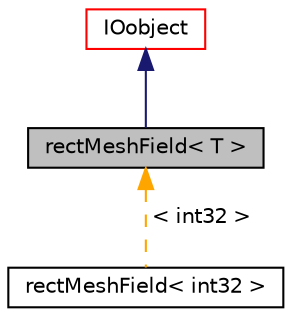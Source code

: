 digraph "rectMeshField&lt; T &gt;"
{
 // LATEX_PDF_SIZE
  edge [fontname="Helvetica",fontsize="10",labelfontname="Helvetica",labelfontsize="10"];
  node [fontname="Helvetica",fontsize="10",shape=record];
  Node1 [label="rectMeshField\< T \>",height=0.2,width=0.4,color="black", fillcolor="grey75", style="filled", fontcolor="black",tooltip=" "];
  Node2 -> Node1 [dir="back",color="midnightblue",fontsize="10",style="solid",fontname="Helvetica"];
  Node2 [label="IOobject",height=0.2,width=0.4,color="red", fillcolor="white", style="filled",URL="$classpFlow_1_1IOobject.html",tooltip=" "];
  Node1 -> Node5 [dir="back",color="orange",fontsize="10",style="dashed",label=" \< int32 \>" ,fontname="Helvetica"];
  Node5 [label="rectMeshField\< int32 \>",height=0.2,width=0.4,color="black", fillcolor="white", style="filled",URL="$classpFlow_1_1rectMeshField.html",tooltip=" "];
}
